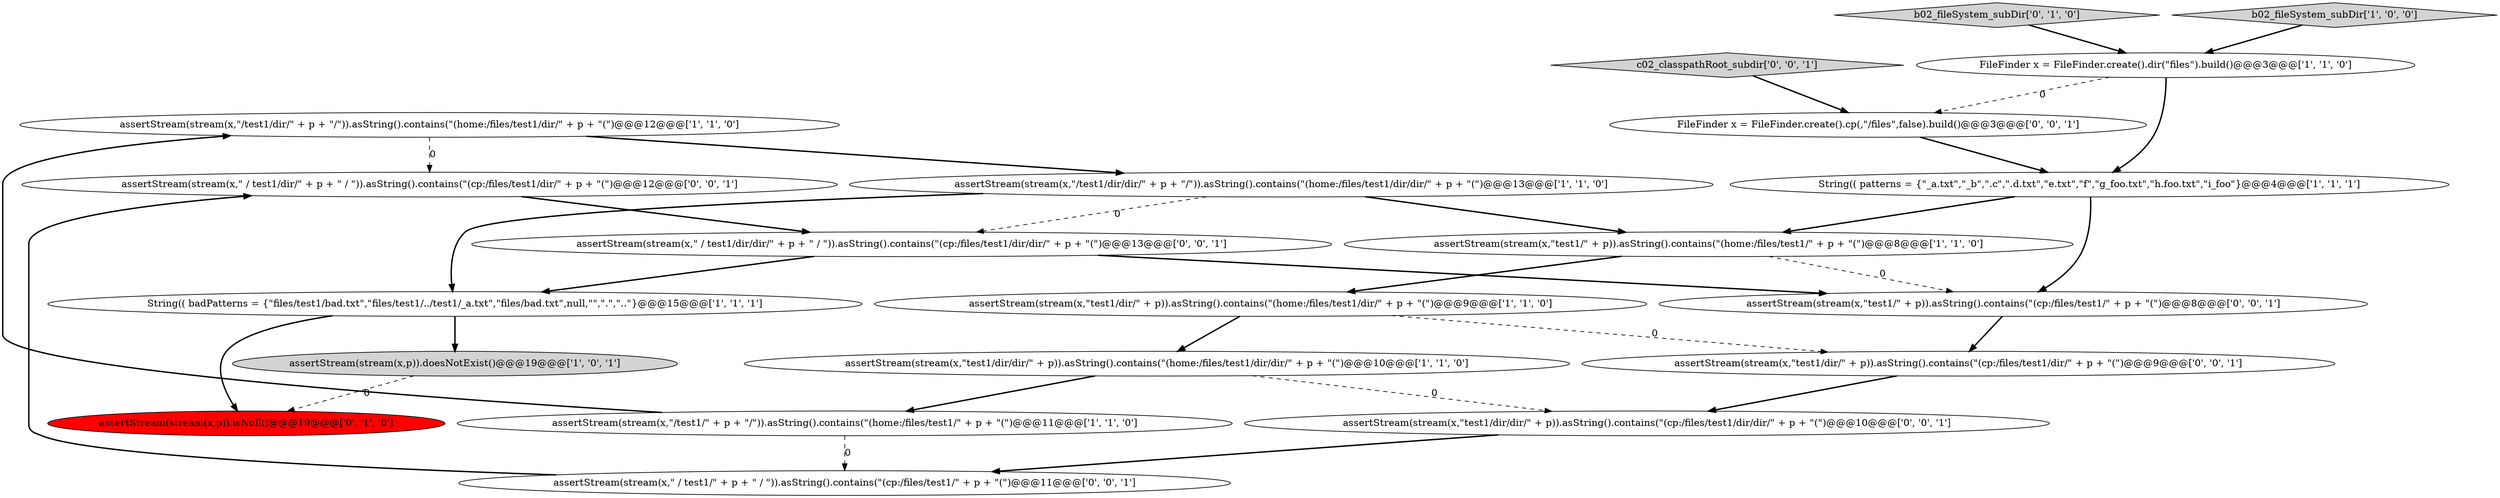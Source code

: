 digraph {
8 [style = filled, label = "assertStream(stream(x,\"/test1/dir/\" + p + \"/\")).asString().contains(\"(home:/files/test1/dir/\" + p + \"(\")@@@12@@@['1', '1', '0']", fillcolor = white, shape = ellipse image = "AAA0AAABBB1BBB"];
2 [style = filled, label = "FileFinder x = FileFinder.create().dir(\"files\").build()@@@3@@@['1', '1', '0']", fillcolor = white, shape = ellipse image = "AAA0AAABBB1BBB"];
0 [style = filled, label = "String(( patterns = {\"_a.txt\",\"_b\",\".c\",\".d.txt\",\"e.txt\",\"f\",\"g_foo.txt\",\"h.foo.txt\",\"i_foo\"}@@@4@@@['1', '1', '1']", fillcolor = white, shape = ellipse image = "AAA0AAABBB1BBB"];
12 [style = filled, label = "b02_fileSystem_subDir['0', '1', '0']", fillcolor = lightgray, shape = diamond image = "AAA0AAABBB2BBB"];
14 [style = filled, label = "assertStream(stream(x,\" / test1/dir/dir/\" + p + \" / \")).asString().contains(\"(cp:/files/test1/dir/dir/\" + p + \"(\")@@@13@@@['0', '0', '1']", fillcolor = white, shape = ellipse image = "AAA0AAABBB3BBB"];
10 [style = filled, label = "b02_fileSystem_subDir['1', '0', '0']", fillcolor = lightgray, shape = diamond image = "AAA0AAABBB1BBB"];
1 [style = filled, label = "assertStream(stream(x,\"/test1/\" + p + \"/\")).asString().contains(\"(home:/files/test1/\" + p + \"(\")@@@11@@@['1', '1', '0']", fillcolor = white, shape = ellipse image = "AAA0AAABBB1BBB"];
16 [style = filled, label = "c02_classpathRoot_subdir['0', '0', '1']", fillcolor = lightgray, shape = diamond image = "AAA0AAABBB3BBB"];
20 [style = filled, label = "assertStream(stream(x,\"test1/dir/\" + p)).asString().contains(\"(cp:/files/test1/dir/\" + p + \"(\")@@@9@@@['0', '0', '1']", fillcolor = white, shape = ellipse image = "AAA0AAABBB3BBB"];
19 [style = filled, label = "FileFinder x = FileFinder.create().cp(,\"/files\",false).build()@@@3@@@['0', '0', '1']", fillcolor = white, shape = ellipse image = "AAA0AAABBB3BBB"];
15 [style = filled, label = "assertStream(stream(x,\"test1/dir/dir/\" + p)).asString().contains(\"(cp:/files/test1/dir/dir/\" + p + \"(\")@@@10@@@['0', '0', '1']", fillcolor = white, shape = ellipse image = "AAA0AAABBB3BBB"];
11 [style = filled, label = "assertStream(stream(x,p)).isNull()@@@19@@@['0', '1', '0']", fillcolor = red, shape = ellipse image = "AAA1AAABBB2BBB"];
6 [style = filled, label = "assertStream(stream(x,\"test1/\" + p)).asString().contains(\"(home:/files/test1/\" + p + \"(\")@@@8@@@['1', '1', '0']", fillcolor = white, shape = ellipse image = "AAA0AAABBB1BBB"];
5 [style = filled, label = "String(( badPatterns = {\"files/test1/bad.txt\",\"files/test1/../test1/_a.txt\",\"files/bad.txt\",null,\"\",\".\",\"..\"}@@@15@@@['1', '1', '1']", fillcolor = white, shape = ellipse image = "AAA0AAABBB1BBB"];
18 [style = filled, label = "assertStream(stream(x,\" / test1/\" + p + \" / \")).asString().contains(\"(cp:/files/test1/\" + p + \"(\")@@@11@@@['0', '0', '1']", fillcolor = white, shape = ellipse image = "AAA0AAABBB3BBB"];
17 [style = filled, label = "assertStream(stream(x,\"test1/\" + p)).asString().contains(\"(cp:/files/test1/\" + p + \"(\")@@@8@@@['0', '0', '1']", fillcolor = white, shape = ellipse image = "AAA0AAABBB3BBB"];
3 [style = filled, label = "assertStream(stream(x,\"test1/dir/\" + p)).asString().contains(\"(home:/files/test1/dir/\" + p + \"(\")@@@9@@@['1', '1', '0']", fillcolor = white, shape = ellipse image = "AAA0AAABBB1BBB"];
13 [style = filled, label = "assertStream(stream(x,\" / test1/dir/\" + p + \" / \")).asString().contains(\"(cp:/files/test1/dir/\" + p + \"(\")@@@12@@@['0', '0', '1']", fillcolor = white, shape = ellipse image = "AAA0AAABBB3BBB"];
9 [style = filled, label = "assertStream(stream(x,\"test1/dir/dir/\" + p)).asString().contains(\"(home:/files/test1/dir/dir/\" + p + \"(\")@@@10@@@['1', '1', '0']", fillcolor = white, shape = ellipse image = "AAA0AAABBB1BBB"];
7 [style = filled, label = "assertStream(stream(x,\"/test1/dir/dir/\" + p + \"/\")).asString().contains(\"(home:/files/test1/dir/dir/\" + p + \"(\")@@@13@@@['1', '1', '0']", fillcolor = white, shape = ellipse image = "AAA0AAABBB1BBB"];
4 [style = filled, label = "assertStream(stream(x,p)).doesNotExist()@@@19@@@['1', '0', '1']", fillcolor = lightgray, shape = ellipse image = "AAA0AAABBB1BBB"];
6->3 [style = bold, label=""];
2->19 [style = dashed, label="0"];
1->8 [style = bold, label=""];
0->6 [style = bold, label=""];
0->17 [style = bold, label=""];
7->14 [style = dashed, label="0"];
14->5 [style = bold, label=""];
14->17 [style = bold, label=""];
6->17 [style = dashed, label="0"];
1->18 [style = dashed, label="0"];
16->19 [style = bold, label=""];
15->18 [style = bold, label=""];
19->0 [style = bold, label=""];
8->7 [style = bold, label=""];
8->13 [style = dashed, label="0"];
3->9 [style = bold, label=""];
12->2 [style = bold, label=""];
7->5 [style = bold, label=""];
2->0 [style = bold, label=""];
5->4 [style = bold, label=""];
7->6 [style = bold, label=""];
3->20 [style = dashed, label="0"];
18->13 [style = bold, label=""];
10->2 [style = bold, label=""];
5->11 [style = bold, label=""];
4->11 [style = dashed, label="0"];
9->1 [style = bold, label=""];
20->15 [style = bold, label=""];
13->14 [style = bold, label=""];
9->15 [style = dashed, label="0"];
17->20 [style = bold, label=""];
}
